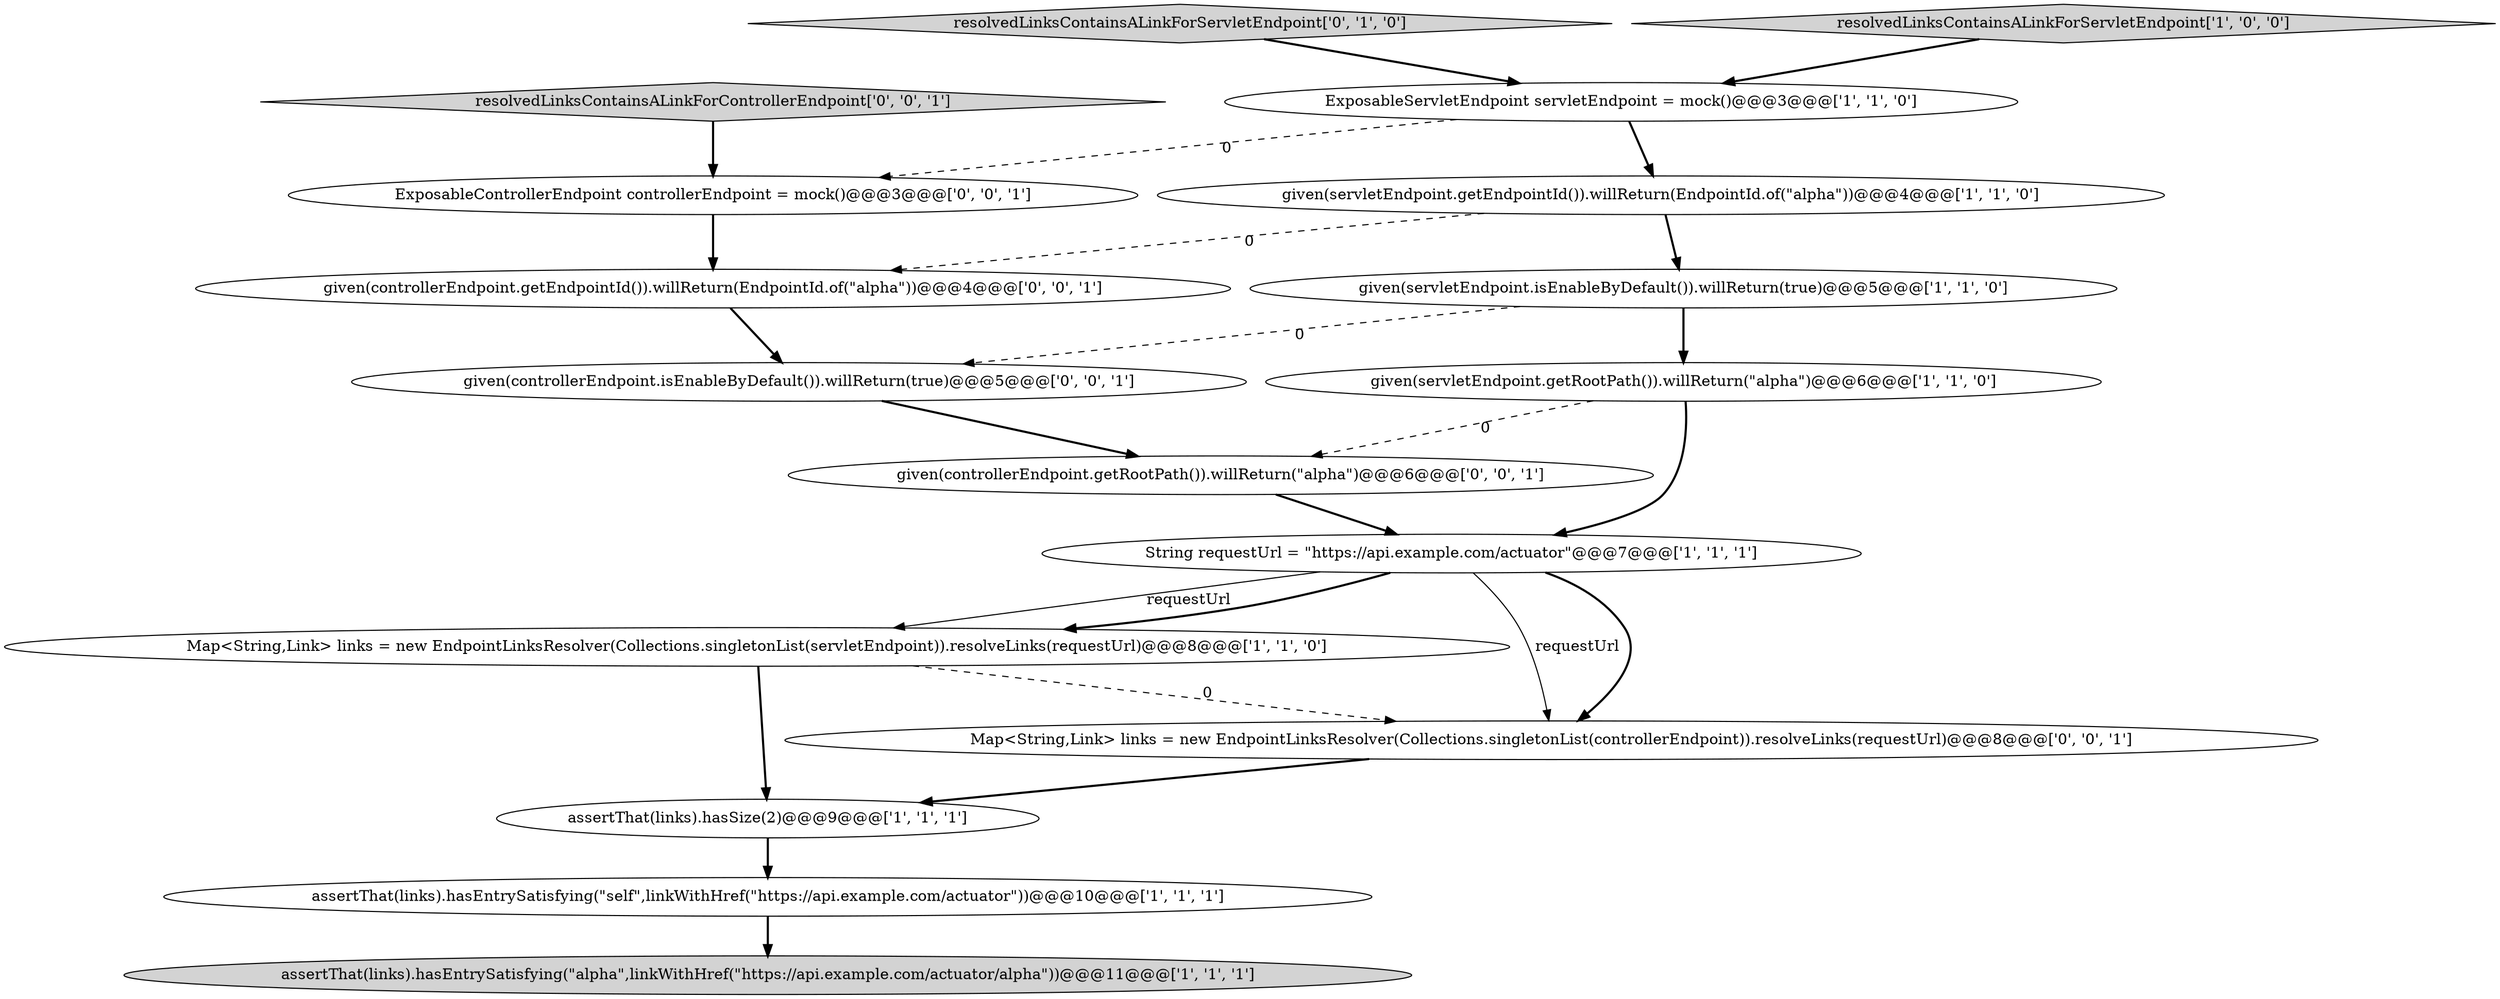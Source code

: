 digraph {
3 [style = filled, label = "ExposableServletEndpoint servletEndpoint = mock()@@@3@@@['1', '1', '0']", fillcolor = white, shape = ellipse image = "AAA0AAABBB1BBB"];
0 [style = filled, label = "assertThat(links).hasEntrySatisfying(\"alpha\",linkWithHref(\"https://api.example.com/actuator/alpha\"))@@@11@@@['1', '1', '1']", fillcolor = lightgray, shape = ellipse image = "AAA0AAABBB1BBB"];
7 [style = filled, label = "Map<String,Link> links = new EndpointLinksResolver(Collections.singletonList(servletEndpoint)).resolveLinks(requestUrl)@@@8@@@['1', '1', '0']", fillcolor = white, shape = ellipse image = "AAA0AAABBB1BBB"];
5 [style = filled, label = "assertThat(links).hasSize(2)@@@9@@@['1', '1', '1']", fillcolor = white, shape = ellipse image = "AAA0AAABBB1BBB"];
9 [style = filled, label = "assertThat(links).hasEntrySatisfying(\"self\",linkWithHref(\"https://api.example.com/actuator\"))@@@10@@@['1', '1', '1']", fillcolor = white, shape = ellipse image = "AAA0AAABBB1BBB"];
10 [style = filled, label = "resolvedLinksContainsALinkForServletEndpoint['0', '1', '0']", fillcolor = lightgray, shape = diamond image = "AAA0AAABBB2BBB"];
1 [style = filled, label = "String requestUrl = \"https://api.example.com/actuator\"@@@7@@@['1', '1', '1']", fillcolor = white, shape = ellipse image = "AAA0AAABBB1BBB"];
8 [style = filled, label = "given(servletEndpoint.isEnableByDefault()).willReturn(true)@@@5@@@['1', '1', '0']", fillcolor = white, shape = ellipse image = "AAA0AAABBB1BBB"];
13 [style = filled, label = "given(controllerEndpoint.getRootPath()).willReturn(\"alpha\")@@@6@@@['0', '0', '1']", fillcolor = white, shape = ellipse image = "AAA0AAABBB3BBB"];
12 [style = filled, label = "Map<String,Link> links = new EndpointLinksResolver(Collections.singletonList(controllerEndpoint)).resolveLinks(requestUrl)@@@8@@@['0', '0', '1']", fillcolor = white, shape = ellipse image = "AAA0AAABBB3BBB"];
14 [style = filled, label = "ExposableControllerEndpoint controllerEndpoint = mock()@@@3@@@['0', '0', '1']", fillcolor = white, shape = ellipse image = "AAA0AAABBB3BBB"];
15 [style = filled, label = "given(controllerEndpoint.getEndpointId()).willReturn(EndpointId.of(\"alpha\"))@@@4@@@['0', '0', '1']", fillcolor = white, shape = ellipse image = "AAA0AAABBB3BBB"];
11 [style = filled, label = "given(controllerEndpoint.isEnableByDefault()).willReturn(true)@@@5@@@['0', '0', '1']", fillcolor = white, shape = ellipse image = "AAA0AAABBB3BBB"];
4 [style = filled, label = "given(servletEndpoint.getRootPath()).willReturn(\"alpha\")@@@6@@@['1', '1', '0']", fillcolor = white, shape = ellipse image = "AAA0AAABBB1BBB"];
6 [style = filled, label = "given(servletEndpoint.getEndpointId()).willReturn(EndpointId.of(\"alpha\"))@@@4@@@['1', '1', '0']", fillcolor = white, shape = ellipse image = "AAA0AAABBB1BBB"];
16 [style = filled, label = "resolvedLinksContainsALinkForControllerEndpoint['0', '0', '1']", fillcolor = lightgray, shape = diamond image = "AAA0AAABBB3BBB"];
2 [style = filled, label = "resolvedLinksContainsALinkForServletEndpoint['1', '0', '0']", fillcolor = lightgray, shape = diamond image = "AAA0AAABBB1BBB"];
1->7 [style = solid, label="requestUrl"];
9->0 [style = bold, label=""];
12->5 [style = bold, label=""];
5->9 [style = bold, label=""];
2->3 [style = bold, label=""];
3->6 [style = bold, label=""];
10->3 [style = bold, label=""];
1->7 [style = bold, label=""];
13->1 [style = bold, label=""];
1->12 [style = solid, label="requestUrl"];
7->5 [style = bold, label=""];
15->11 [style = bold, label=""];
6->15 [style = dashed, label="0"];
11->13 [style = bold, label=""];
6->8 [style = bold, label=""];
1->12 [style = bold, label=""];
7->12 [style = dashed, label="0"];
16->14 [style = bold, label=""];
14->15 [style = bold, label=""];
4->1 [style = bold, label=""];
8->4 [style = bold, label=""];
3->14 [style = dashed, label="0"];
8->11 [style = dashed, label="0"];
4->13 [style = dashed, label="0"];
}
